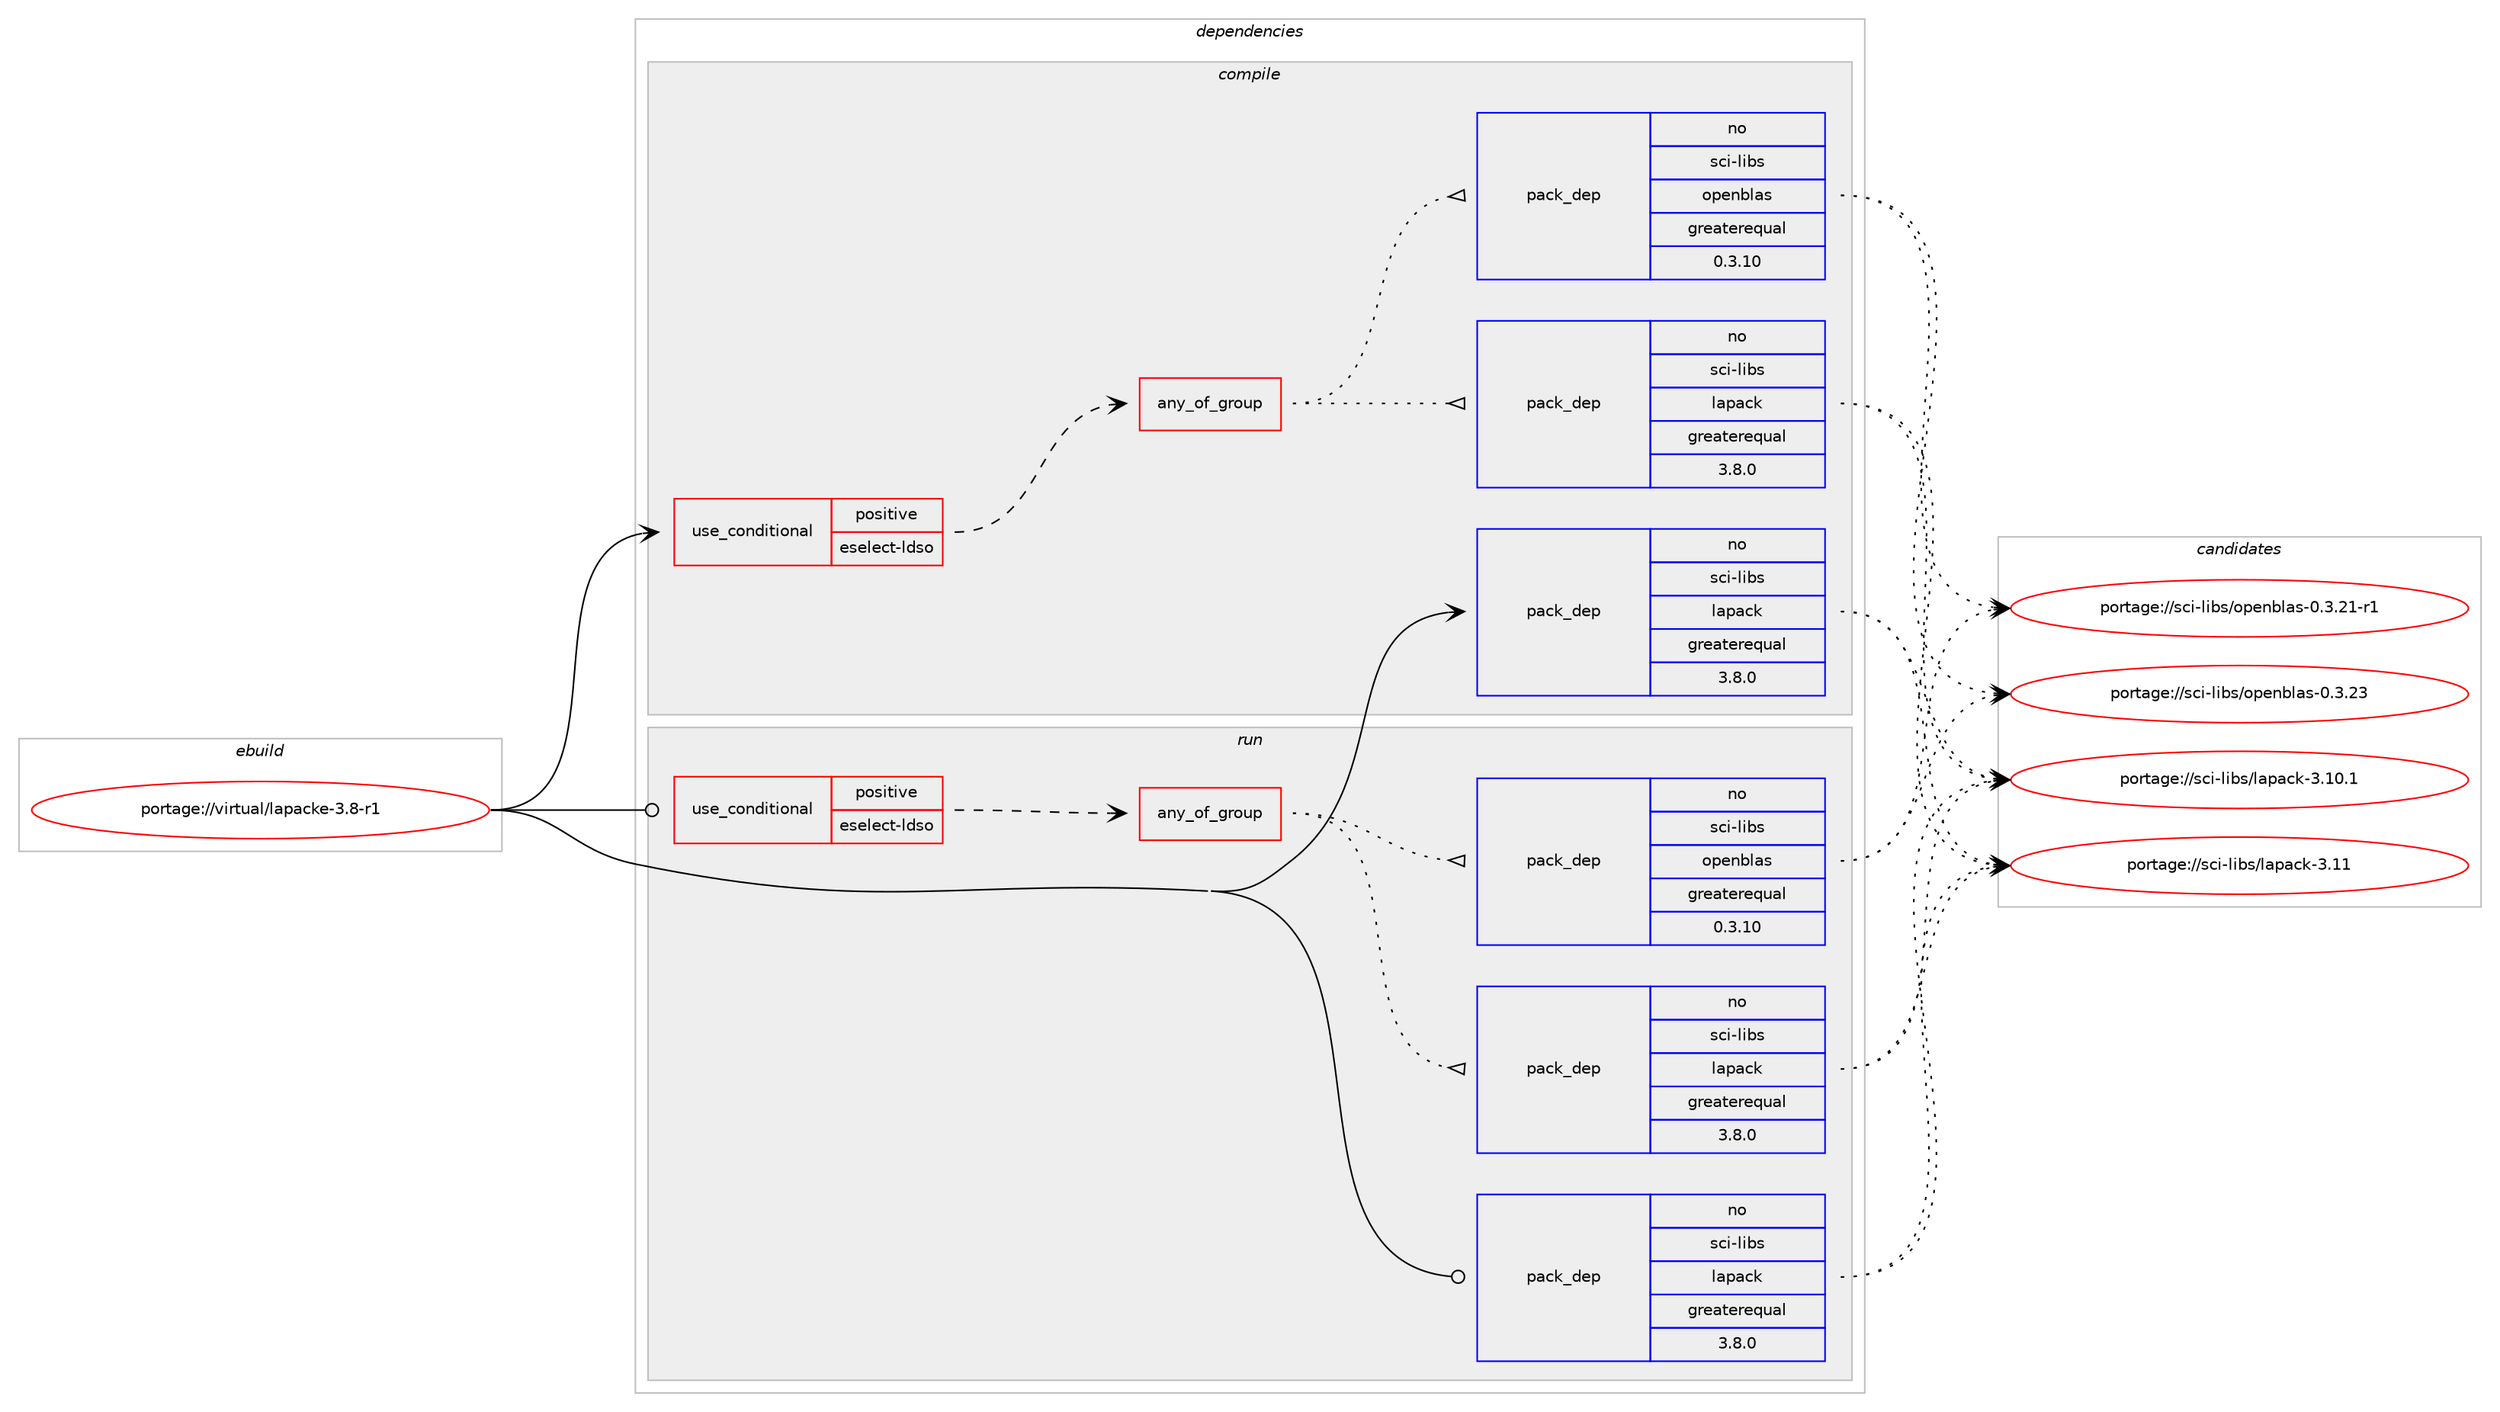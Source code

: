 digraph prolog {

# *************
# Graph options
# *************

newrank=true;
concentrate=true;
compound=true;
graph [rankdir=LR,fontname=Helvetica,fontsize=10,ranksep=1.5];#, ranksep=2.5, nodesep=0.2];
edge  [arrowhead=vee];
node  [fontname=Helvetica,fontsize=10];

# **********
# The ebuild
# **********

subgraph cluster_leftcol {
color=gray;
rank=same;
label=<<i>ebuild</i>>;
id [label="portage://virtual/lapacke-3.8-r1", color=red, width=4, href="../virtual/lapacke-3.8-r1.svg"];
}

# ****************
# The dependencies
# ****************

subgraph cluster_midcol {
color=gray;
label=<<i>dependencies</i>>;
subgraph cluster_compile {
fillcolor="#eeeeee";
style=filled;
label=<<i>compile</i>>;
subgraph cond117 {
dependency257 [label=<<TABLE BORDER="0" CELLBORDER="1" CELLSPACING="0" CELLPADDING="4"><TR><TD ROWSPAN="3" CELLPADDING="10">use_conditional</TD></TR><TR><TD>positive</TD></TR><TR><TD>eselect-ldso</TD></TR></TABLE>>, shape=none, color=red];
subgraph any7 {
dependency258 [label=<<TABLE BORDER="0" CELLBORDER="1" CELLSPACING="0" CELLPADDING="4"><TR><TD CELLPADDING="10">any_of_group</TD></TR></TABLE>>, shape=none, color=red];subgraph pack135 {
dependency259 [label=<<TABLE BORDER="0" CELLBORDER="1" CELLSPACING="0" CELLPADDING="4" WIDTH="220"><TR><TD ROWSPAN="6" CELLPADDING="30">pack_dep</TD></TR><TR><TD WIDTH="110">no</TD></TR><TR><TD>sci-libs</TD></TR><TR><TD>lapack</TD></TR><TR><TD>greaterequal</TD></TR><TR><TD>3.8.0</TD></TR></TABLE>>, shape=none, color=blue];
}
dependency258:e -> dependency259:w [weight=20,style="dotted",arrowhead="oinv"];
subgraph pack136 {
dependency260 [label=<<TABLE BORDER="0" CELLBORDER="1" CELLSPACING="0" CELLPADDING="4" WIDTH="220"><TR><TD ROWSPAN="6" CELLPADDING="30">pack_dep</TD></TR><TR><TD WIDTH="110">no</TD></TR><TR><TD>sci-libs</TD></TR><TR><TD>openblas</TD></TR><TR><TD>greaterequal</TD></TR><TR><TD>0.3.10</TD></TR></TABLE>>, shape=none, color=blue];
}
dependency258:e -> dependency260:w [weight=20,style="dotted",arrowhead="oinv"];
}
dependency257:e -> dependency258:w [weight=20,style="dashed",arrowhead="vee"];
}
id:e -> dependency257:w [weight=20,style="solid",arrowhead="vee"];
subgraph pack137 {
dependency261 [label=<<TABLE BORDER="0" CELLBORDER="1" CELLSPACING="0" CELLPADDING="4" WIDTH="220"><TR><TD ROWSPAN="6" CELLPADDING="30">pack_dep</TD></TR><TR><TD WIDTH="110">no</TD></TR><TR><TD>sci-libs</TD></TR><TR><TD>lapack</TD></TR><TR><TD>greaterequal</TD></TR><TR><TD>3.8.0</TD></TR></TABLE>>, shape=none, color=blue];
}
id:e -> dependency261:w [weight=20,style="solid",arrowhead="vee"];
}
subgraph cluster_compileandrun {
fillcolor="#eeeeee";
style=filled;
label=<<i>compile and run</i>>;
}
subgraph cluster_run {
fillcolor="#eeeeee";
style=filled;
label=<<i>run</i>>;
subgraph cond118 {
dependency262 [label=<<TABLE BORDER="0" CELLBORDER="1" CELLSPACING="0" CELLPADDING="4"><TR><TD ROWSPAN="3" CELLPADDING="10">use_conditional</TD></TR><TR><TD>positive</TD></TR><TR><TD>eselect-ldso</TD></TR></TABLE>>, shape=none, color=red];
subgraph any8 {
dependency263 [label=<<TABLE BORDER="0" CELLBORDER="1" CELLSPACING="0" CELLPADDING="4"><TR><TD CELLPADDING="10">any_of_group</TD></TR></TABLE>>, shape=none, color=red];subgraph pack138 {
dependency264 [label=<<TABLE BORDER="0" CELLBORDER="1" CELLSPACING="0" CELLPADDING="4" WIDTH="220"><TR><TD ROWSPAN="6" CELLPADDING="30">pack_dep</TD></TR><TR><TD WIDTH="110">no</TD></TR><TR><TD>sci-libs</TD></TR><TR><TD>lapack</TD></TR><TR><TD>greaterequal</TD></TR><TR><TD>3.8.0</TD></TR></TABLE>>, shape=none, color=blue];
}
dependency263:e -> dependency264:w [weight=20,style="dotted",arrowhead="oinv"];
subgraph pack139 {
dependency265 [label=<<TABLE BORDER="0" CELLBORDER="1" CELLSPACING="0" CELLPADDING="4" WIDTH="220"><TR><TD ROWSPAN="6" CELLPADDING="30">pack_dep</TD></TR><TR><TD WIDTH="110">no</TD></TR><TR><TD>sci-libs</TD></TR><TR><TD>openblas</TD></TR><TR><TD>greaterequal</TD></TR><TR><TD>0.3.10</TD></TR></TABLE>>, shape=none, color=blue];
}
dependency263:e -> dependency265:w [weight=20,style="dotted",arrowhead="oinv"];
}
dependency262:e -> dependency263:w [weight=20,style="dashed",arrowhead="vee"];
}
id:e -> dependency262:w [weight=20,style="solid",arrowhead="odot"];
subgraph pack140 {
dependency266 [label=<<TABLE BORDER="0" CELLBORDER="1" CELLSPACING="0" CELLPADDING="4" WIDTH="220"><TR><TD ROWSPAN="6" CELLPADDING="30">pack_dep</TD></TR><TR><TD WIDTH="110">no</TD></TR><TR><TD>sci-libs</TD></TR><TR><TD>lapack</TD></TR><TR><TD>greaterequal</TD></TR><TR><TD>3.8.0</TD></TR></TABLE>>, shape=none, color=blue];
}
id:e -> dependency266:w [weight=20,style="solid",arrowhead="odot"];
}
}

# **************
# The candidates
# **************

subgraph cluster_choices {
rank=same;
color=gray;
label=<<i>candidates</i>>;

subgraph choice135 {
color=black;
nodesep=1;
choice1159910545108105981154710897112979910745514649484649 [label="portage://sci-libs/lapack-3.10.1", color=red, width=4,href="../sci-libs/lapack-3.10.1.svg"];
choice115991054510810598115471089711297991074551464949 [label="portage://sci-libs/lapack-3.11", color=red, width=4,href="../sci-libs/lapack-3.11.svg"];
dependency259:e -> choice1159910545108105981154710897112979910745514649484649:w [style=dotted,weight="100"];
dependency259:e -> choice115991054510810598115471089711297991074551464949:w [style=dotted,weight="100"];
}
subgraph choice136 {
color=black;
nodesep=1;
choice115991054510810598115471111121011109810897115454846514650494511449 [label="portage://sci-libs/openblas-0.3.21-r1", color=red, width=4,href="../sci-libs/openblas-0.3.21-r1.svg"];
choice11599105451081059811547111112101110981089711545484651465051 [label="portage://sci-libs/openblas-0.3.23", color=red, width=4,href="../sci-libs/openblas-0.3.23.svg"];
dependency260:e -> choice115991054510810598115471111121011109810897115454846514650494511449:w [style=dotted,weight="100"];
dependency260:e -> choice11599105451081059811547111112101110981089711545484651465051:w [style=dotted,weight="100"];
}
subgraph choice137 {
color=black;
nodesep=1;
choice1159910545108105981154710897112979910745514649484649 [label="portage://sci-libs/lapack-3.10.1", color=red, width=4,href="../sci-libs/lapack-3.10.1.svg"];
choice115991054510810598115471089711297991074551464949 [label="portage://sci-libs/lapack-3.11", color=red, width=4,href="../sci-libs/lapack-3.11.svg"];
dependency261:e -> choice1159910545108105981154710897112979910745514649484649:w [style=dotted,weight="100"];
dependency261:e -> choice115991054510810598115471089711297991074551464949:w [style=dotted,weight="100"];
}
subgraph choice138 {
color=black;
nodesep=1;
choice1159910545108105981154710897112979910745514649484649 [label="portage://sci-libs/lapack-3.10.1", color=red, width=4,href="../sci-libs/lapack-3.10.1.svg"];
choice115991054510810598115471089711297991074551464949 [label="portage://sci-libs/lapack-3.11", color=red, width=4,href="../sci-libs/lapack-3.11.svg"];
dependency264:e -> choice1159910545108105981154710897112979910745514649484649:w [style=dotted,weight="100"];
dependency264:e -> choice115991054510810598115471089711297991074551464949:w [style=dotted,weight="100"];
}
subgraph choice139 {
color=black;
nodesep=1;
choice115991054510810598115471111121011109810897115454846514650494511449 [label="portage://sci-libs/openblas-0.3.21-r1", color=red, width=4,href="../sci-libs/openblas-0.3.21-r1.svg"];
choice11599105451081059811547111112101110981089711545484651465051 [label="portage://sci-libs/openblas-0.3.23", color=red, width=4,href="../sci-libs/openblas-0.3.23.svg"];
dependency265:e -> choice115991054510810598115471111121011109810897115454846514650494511449:w [style=dotted,weight="100"];
dependency265:e -> choice11599105451081059811547111112101110981089711545484651465051:w [style=dotted,weight="100"];
}
subgraph choice140 {
color=black;
nodesep=1;
choice1159910545108105981154710897112979910745514649484649 [label="portage://sci-libs/lapack-3.10.1", color=red, width=4,href="../sci-libs/lapack-3.10.1.svg"];
choice115991054510810598115471089711297991074551464949 [label="portage://sci-libs/lapack-3.11", color=red, width=4,href="../sci-libs/lapack-3.11.svg"];
dependency266:e -> choice1159910545108105981154710897112979910745514649484649:w [style=dotted,weight="100"];
dependency266:e -> choice115991054510810598115471089711297991074551464949:w [style=dotted,weight="100"];
}
}

}
